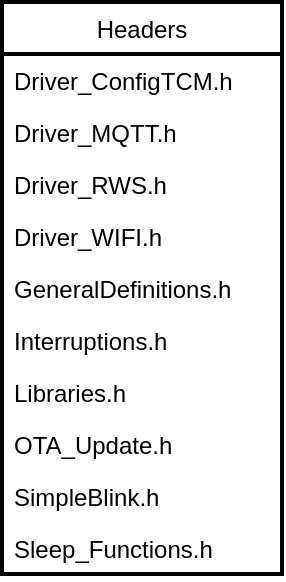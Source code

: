 <mxfile>
    <diagram id="Me68fbBqBcHZncs_q6pD" name="Página-1">
        <mxGraphModel dx="1143" dy="595" grid="0" gridSize="10" guides="1" tooltips="1" connect="1" arrows="1" fold="1" page="1" pageScale="1" pageWidth="1169" pageHeight="827" background="#FFFFFF" math="0" shadow="0">
            <root>
                <mxCell id="0"/>
                <mxCell id="1" parent="0"/>
                <mxCell id="4" value="Headers" style="swimlane;fontStyle=0;childLayout=stackLayout;horizontal=1;startSize=26;horizontalStack=0;resizeParent=1;resizeParentMax=0;resizeLast=0;collapsible=1;marginBottom=0;strokeColor=#000000;strokeWidth=2;fillColor=none;fontColor=#000000;" vertex="1" parent="1">
                    <mxGeometry x="297" y="107" width="140" height="286" as="geometry"/>
                </mxCell>
                <mxCell id="6" value="Driver_ConfigTCM.h" style="text;strokeColor=none;fillColor=none;align=left;verticalAlign=top;spacingLeft=4;spacingRight=4;overflow=hidden;rotatable=0;points=[[0,0.5],[1,0.5]];portConstraint=eastwest;fontColor=#000000;" vertex="1" parent="4">
                    <mxGeometry y="26" width="140" height="26" as="geometry"/>
                </mxCell>
                <mxCell id="8" value="Driver_MQTT.h" style="text;strokeColor=none;fillColor=none;align=left;verticalAlign=top;spacingLeft=4;spacingRight=4;overflow=hidden;rotatable=0;points=[[0,0.5],[1,0.5]];portConstraint=eastwest;fontColor=#000000;" vertex="1" parent="4">
                    <mxGeometry y="52" width="140" height="26" as="geometry"/>
                </mxCell>
                <mxCell id="9" value="Driver_RWS.h" style="text;strokeColor=none;fillColor=none;align=left;verticalAlign=top;spacingLeft=4;spacingRight=4;overflow=hidden;rotatable=0;points=[[0,0.5],[1,0.5]];portConstraint=eastwest;fontColor=#000000;" vertex="1" parent="4">
                    <mxGeometry y="78" width="140" height="26" as="geometry"/>
                </mxCell>
                <mxCell id="10" value="Driver_WIFI.h" style="text;strokeColor=none;fillColor=none;align=left;verticalAlign=top;spacingLeft=4;spacingRight=4;overflow=hidden;rotatable=0;points=[[0,0.5],[1,0.5]];portConstraint=eastwest;fontColor=#000000;" vertex="1" parent="4">
                    <mxGeometry y="104" width="140" height="26" as="geometry"/>
                </mxCell>
                <mxCell id="11" value="GeneralDefinitions.h&#10;" style="text;strokeColor=none;fillColor=none;align=left;verticalAlign=top;spacingLeft=4;spacingRight=4;overflow=hidden;rotatable=0;points=[[0,0.5],[1,0.5]];portConstraint=eastwest;fontColor=#000000;" vertex="1" parent="4">
                    <mxGeometry y="130" width="140" height="26" as="geometry"/>
                </mxCell>
                <mxCell id="12" value="Interruptions.h" style="text;strokeColor=none;fillColor=none;align=left;verticalAlign=top;spacingLeft=4;spacingRight=4;overflow=hidden;rotatable=0;points=[[0,0.5],[1,0.5]];portConstraint=eastwest;fontColor=#000000;" vertex="1" parent="4">
                    <mxGeometry y="156" width="140" height="26" as="geometry"/>
                </mxCell>
                <mxCell id="13" value="Libraries.h" style="text;strokeColor=none;fillColor=none;align=left;verticalAlign=top;spacingLeft=4;spacingRight=4;overflow=hidden;rotatable=0;points=[[0,0.5],[1,0.5]];portConstraint=eastwest;fontColor=#000000;" vertex="1" parent="4">
                    <mxGeometry y="182" width="140" height="26" as="geometry"/>
                </mxCell>
                <mxCell id="14" value="OTA_Update.h" style="text;strokeColor=none;fillColor=none;align=left;verticalAlign=top;spacingLeft=4;spacingRight=4;overflow=hidden;rotatable=0;points=[[0,0.5],[1,0.5]];portConstraint=eastwest;fontColor=#000000;" vertex="1" parent="4">
                    <mxGeometry y="208" width="140" height="26" as="geometry"/>
                </mxCell>
                <mxCell id="15" value="SimpleBlink.h" style="text;strokeColor=none;fillColor=none;align=left;verticalAlign=top;spacingLeft=4;spacingRight=4;overflow=hidden;rotatable=0;points=[[0,0.5],[1,0.5]];portConstraint=eastwest;fontColor=#000000;" vertex="1" parent="4">
                    <mxGeometry y="234" width="140" height="26" as="geometry"/>
                </mxCell>
                <mxCell id="16" value="Sleep_Functions.h" style="text;strokeColor=none;fillColor=none;align=left;verticalAlign=top;spacingLeft=4;spacingRight=4;overflow=hidden;rotatable=0;points=[[0,0.5],[1,0.5]];portConstraint=eastwest;fontColor=#000000;" vertex="1" parent="4">
                    <mxGeometry y="260" width="140" height="26" as="geometry"/>
                </mxCell>
            </root>
        </mxGraphModel>
    </diagram>
</mxfile>